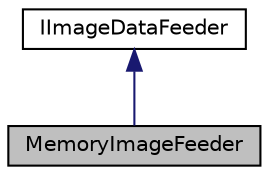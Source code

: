 digraph "MemoryImageFeeder"
{
 // LATEX_PDF_SIZE
  edge [fontname="Helvetica",fontsize="10",labelfontname="Helvetica",labelfontsize="10"];
  node [fontname="Helvetica",fontsize="10",shape=record];
  Node1 [label="MemoryImageFeeder",height=0.2,width=0.4,color="black", fillcolor="grey75", style="filled", fontcolor="black",tooltip="Memory Image feeder concrete implementation."];
  Node2 -> Node1 [dir="back",color="midnightblue",fontsize="10",style="solid",fontname="Helvetica"];
  Node2 [label="IImageDataFeeder",height=0.2,width=0.4,color="black", fillcolor="white", style="filled",URL="$classarm__compute_1_1utils_1_1_i_image_data_feeder.xhtml",tooltip="Image feeder interface."];
}
